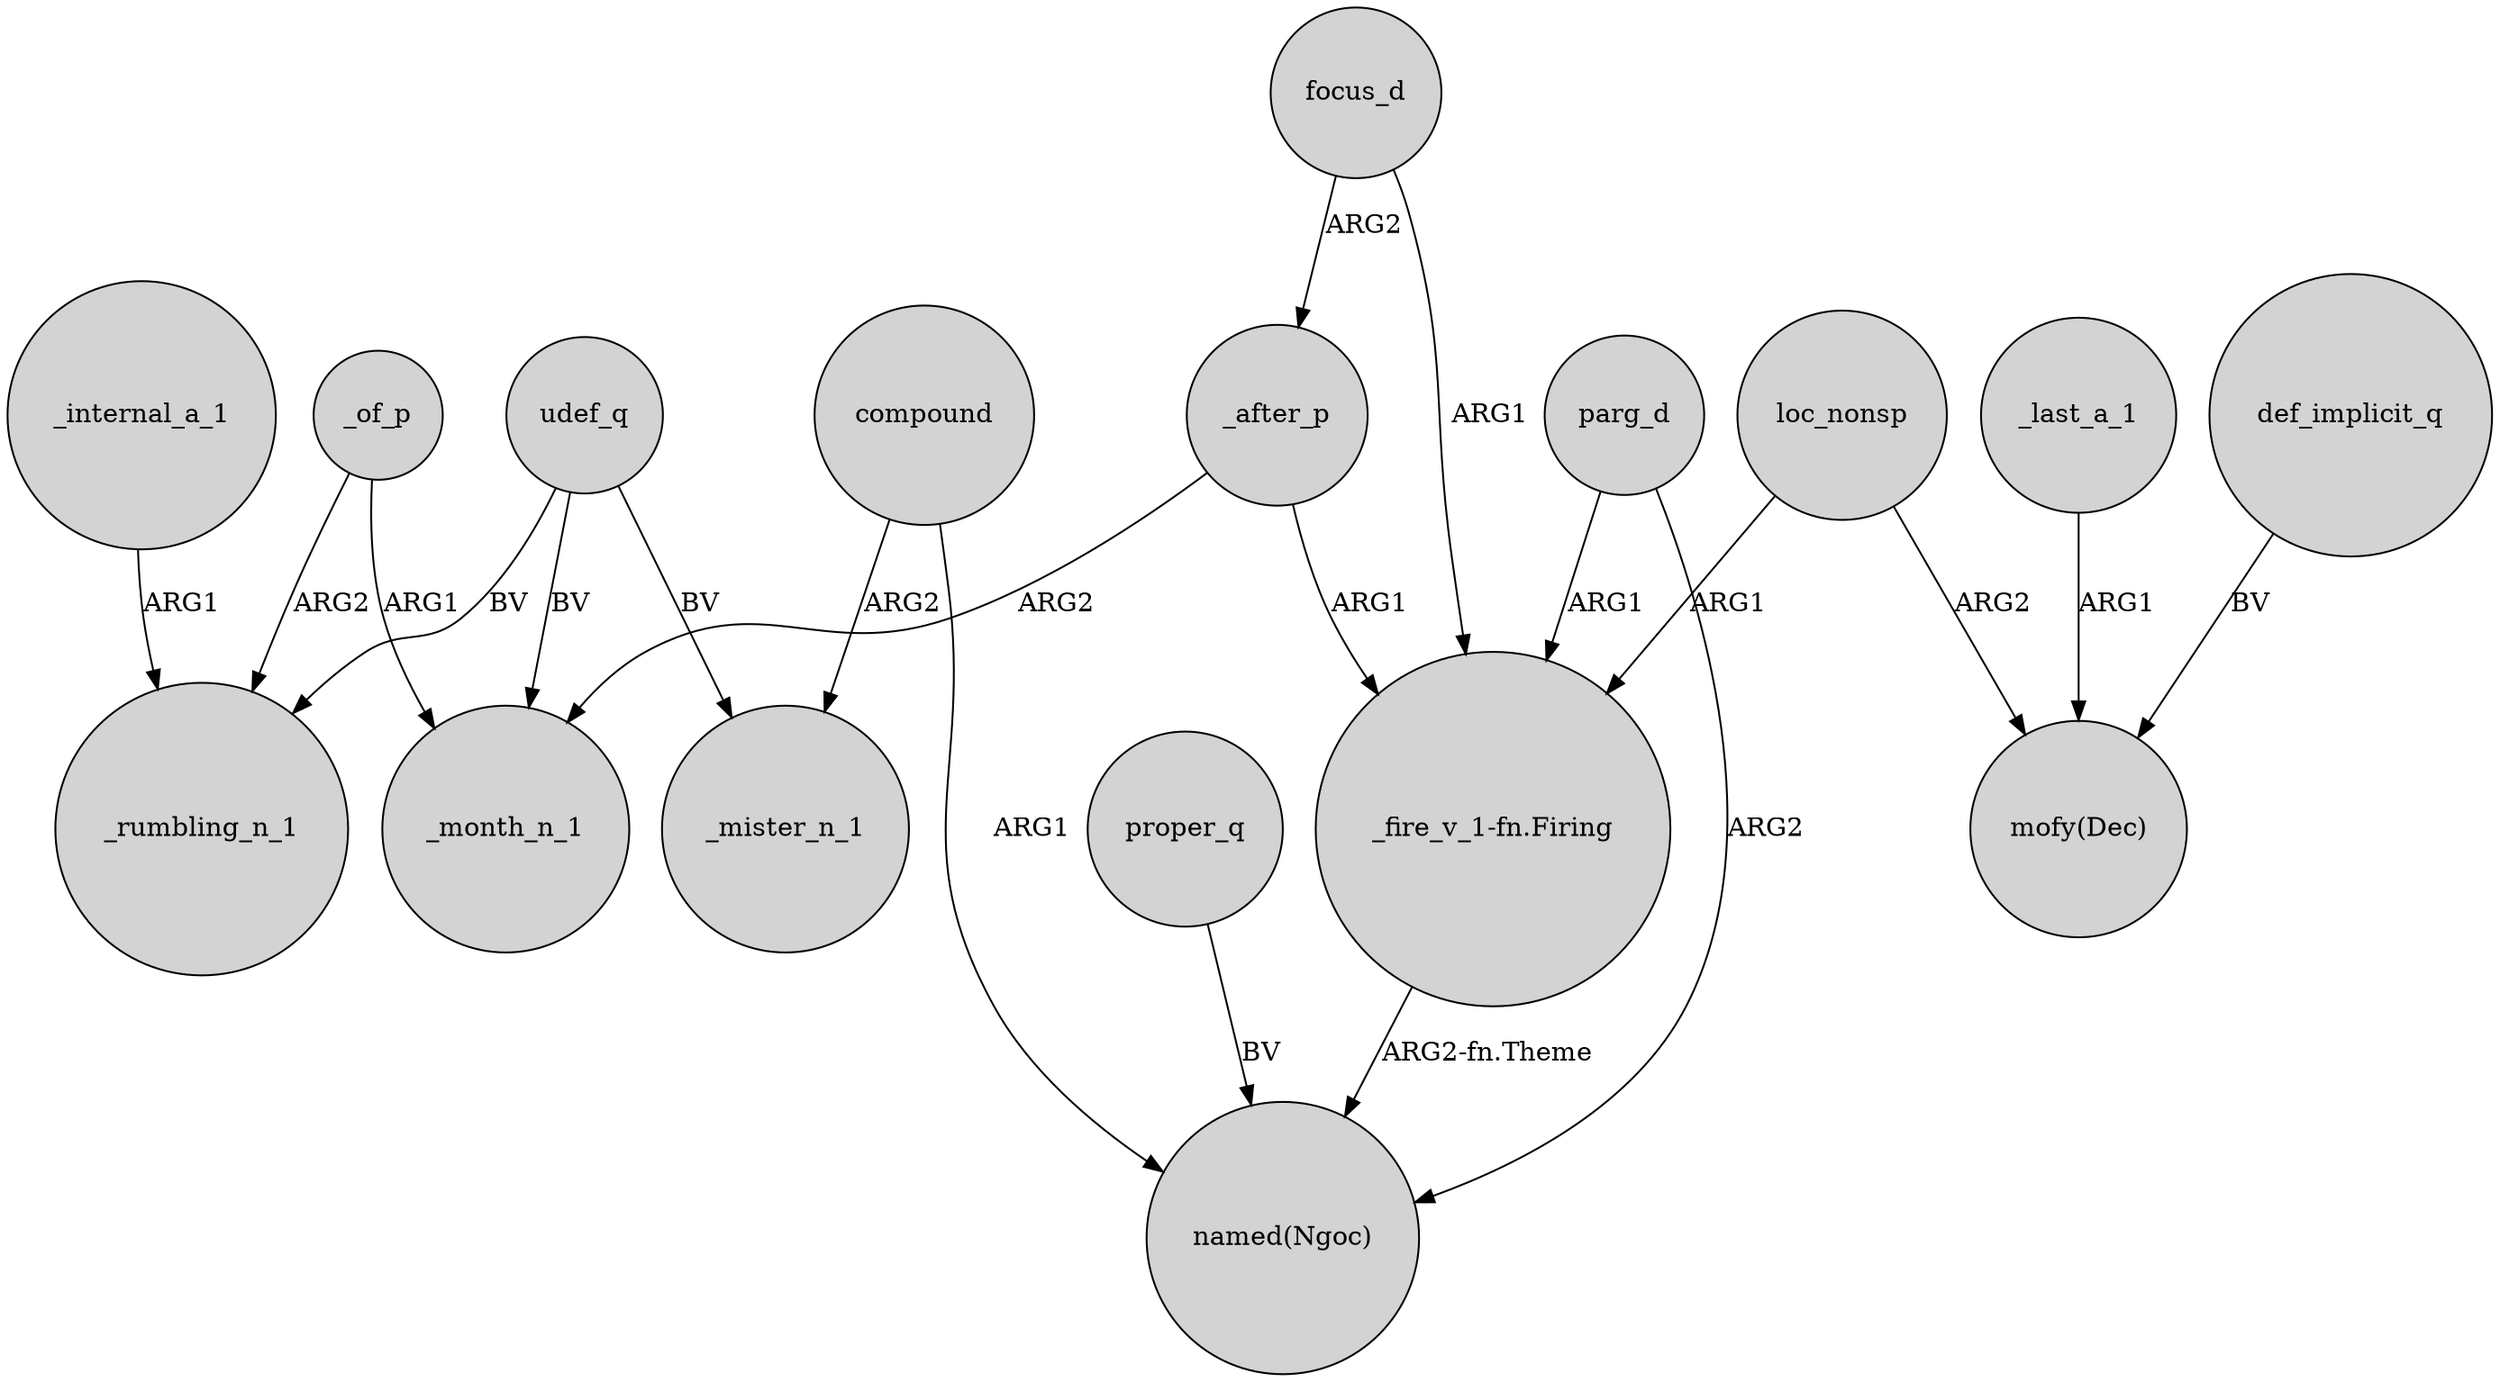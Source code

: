 digraph {
	node [shape=circle style=filled]
	_internal_a_1 -> _rumbling_n_1 [label=ARG1]
	focus_d -> _after_p [label=ARG2]
	compound -> "named(Ngoc)" [label=ARG1]
	def_implicit_q -> "mofy(Dec)" [label=BV]
	_after_p -> "_fire_v_1-fn.Firing" [label=ARG1]
	compound -> _mister_n_1 [label=ARG2]
	_last_a_1 -> "mofy(Dec)" [label=ARG1]
	_of_p -> _rumbling_n_1 [label=ARG2]
	udef_q -> _mister_n_1 [label=BV]
	"_fire_v_1-fn.Firing" -> "named(Ngoc)" [label="ARG2-fn.Theme"]
	loc_nonsp -> "_fire_v_1-fn.Firing" [label=ARG1]
	proper_q -> "named(Ngoc)" [label=BV]
	udef_q -> _month_n_1 [label=BV]
	loc_nonsp -> "mofy(Dec)" [label=ARG2]
	focus_d -> "_fire_v_1-fn.Firing" [label=ARG1]
	_after_p -> _month_n_1 [label=ARG2]
	_of_p -> _month_n_1 [label=ARG1]
	udef_q -> _rumbling_n_1 [label=BV]
	parg_d -> "named(Ngoc)" [label=ARG2]
	parg_d -> "_fire_v_1-fn.Firing" [label=ARG1]
}
